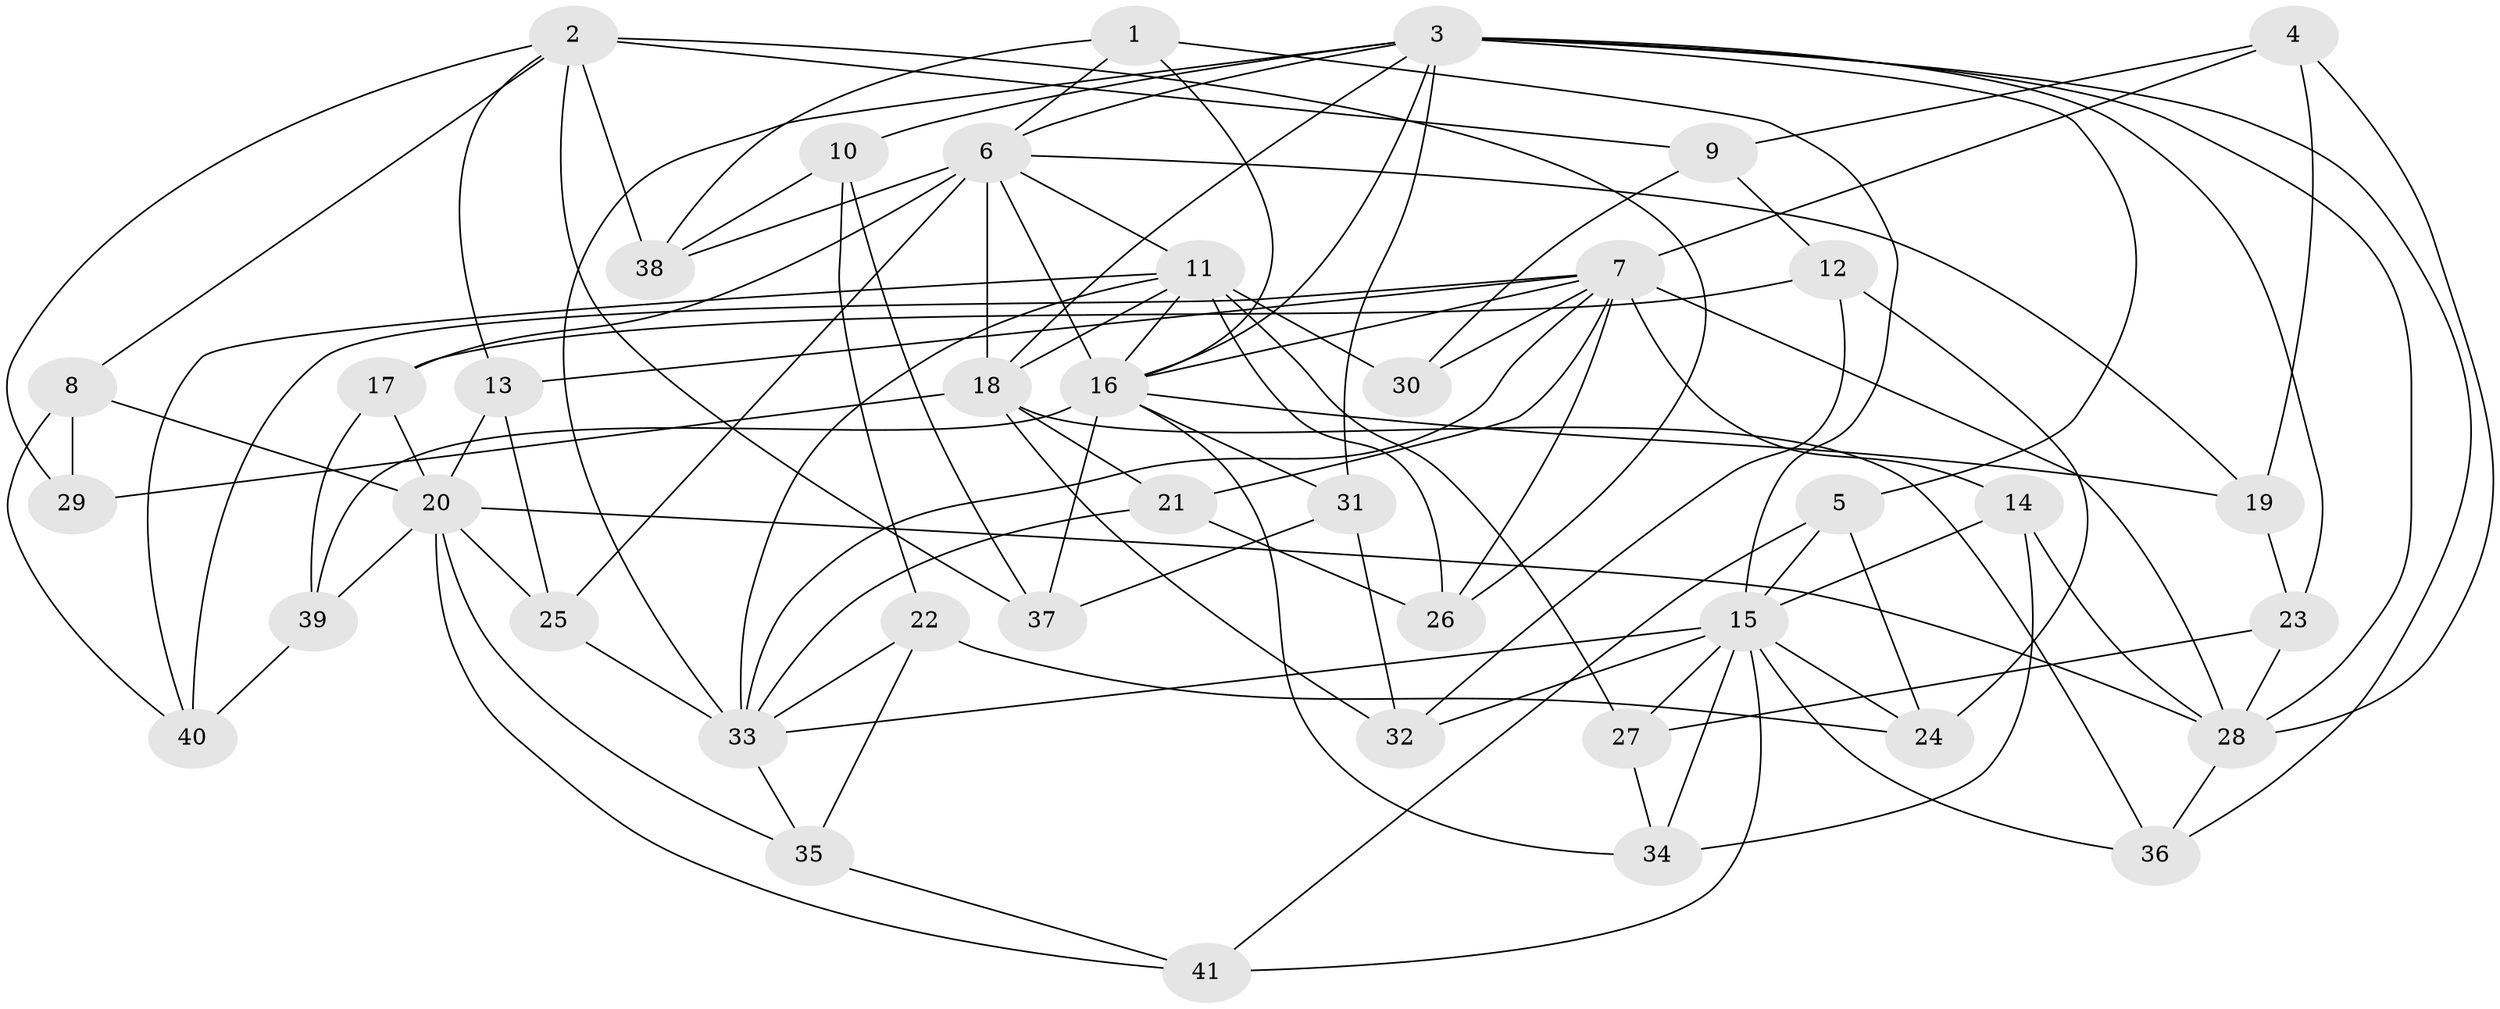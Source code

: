 // original degree distribution, {4: 1.0}
// Generated by graph-tools (version 1.1) at 2025/37/03/09/25 02:37:49]
// undirected, 41 vertices, 106 edges
graph export_dot {
graph [start="1"]
  node [color=gray90,style=filled];
  1;
  2;
  3;
  4;
  5;
  6;
  7;
  8;
  9;
  10;
  11;
  12;
  13;
  14;
  15;
  16;
  17;
  18;
  19;
  20;
  21;
  22;
  23;
  24;
  25;
  26;
  27;
  28;
  29;
  30;
  31;
  32;
  33;
  34;
  35;
  36;
  37;
  38;
  39;
  40;
  41;
  1 -- 6 [weight=1.0];
  1 -- 15 [weight=1.0];
  1 -- 16 [weight=1.0];
  1 -- 38 [weight=1.0];
  2 -- 8 [weight=1.0];
  2 -- 9 [weight=1.0];
  2 -- 13 [weight=1.0];
  2 -- 26 [weight=2.0];
  2 -- 29 [weight=1.0];
  2 -- 37 [weight=1.0];
  2 -- 38 [weight=1.0];
  3 -- 5 [weight=1.0];
  3 -- 6 [weight=1.0];
  3 -- 10 [weight=1.0];
  3 -- 16 [weight=2.0];
  3 -- 18 [weight=1.0];
  3 -- 23 [weight=1.0];
  3 -- 28 [weight=2.0];
  3 -- 31 [weight=1.0];
  3 -- 33 [weight=1.0];
  3 -- 36 [weight=1.0];
  4 -- 7 [weight=1.0];
  4 -- 9 [weight=1.0];
  4 -- 19 [weight=1.0];
  4 -- 28 [weight=1.0];
  5 -- 15 [weight=1.0];
  5 -- 24 [weight=1.0];
  5 -- 41 [weight=1.0];
  6 -- 11 [weight=2.0];
  6 -- 16 [weight=1.0];
  6 -- 17 [weight=1.0];
  6 -- 18 [weight=3.0];
  6 -- 19 [weight=1.0];
  6 -- 25 [weight=1.0];
  6 -- 38 [weight=1.0];
  7 -- 13 [weight=1.0];
  7 -- 14 [weight=1.0];
  7 -- 16 [weight=1.0];
  7 -- 21 [weight=1.0];
  7 -- 26 [weight=2.0];
  7 -- 28 [weight=1.0];
  7 -- 30 [weight=2.0];
  7 -- 33 [weight=1.0];
  7 -- 40 [weight=1.0];
  8 -- 20 [weight=1.0];
  8 -- 29 [weight=1.0];
  8 -- 40 [weight=1.0];
  9 -- 12 [weight=1.0];
  9 -- 30 [weight=1.0];
  10 -- 22 [weight=1.0];
  10 -- 37 [weight=1.0];
  10 -- 38 [weight=1.0];
  11 -- 16 [weight=2.0];
  11 -- 18 [weight=1.0];
  11 -- 26 [weight=1.0];
  11 -- 27 [weight=1.0];
  11 -- 30 [weight=1.0];
  11 -- 33 [weight=3.0];
  11 -- 40 [weight=1.0];
  12 -- 17 [weight=1.0];
  12 -- 24 [weight=1.0];
  12 -- 32 [weight=1.0];
  13 -- 20 [weight=1.0];
  13 -- 25 [weight=1.0];
  14 -- 15 [weight=1.0];
  14 -- 28 [weight=1.0];
  14 -- 34 [weight=1.0];
  15 -- 24 [weight=1.0];
  15 -- 27 [weight=1.0];
  15 -- 32 [weight=1.0];
  15 -- 33 [weight=1.0];
  15 -- 34 [weight=1.0];
  15 -- 36 [weight=1.0];
  15 -- 41 [weight=1.0];
  16 -- 19 [weight=1.0];
  16 -- 31 [weight=1.0];
  16 -- 34 [weight=1.0];
  16 -- 37 [weight=1.0];
  16 -- 39 [weight=1.0];
  17 -- 20 [weight=1.0];
  17 -- 39 [weight=1.0];
  18 -- 21 [weight=1.0];
  18 -- 29 [weight=2.0];
  18 -- 32 [weight=1.0];
  18 -- 36 [weight=1.0];
  19 -- 23 [weight=1.0];
  20 -- 25 [weight=1.0];
  20 -- 28 [weight=1.0];
  20 -- 35 [weight=1.0];
  20 -- 39 [weight=1.0];
  20 -- 41 [weight=1.0];
  21 -- 26 [weight=1.0];
  21 -- 33 [weight=1.0];
  22 -- 24 [weight=1.0];
  22 -- 33 [weight=1.0];
  22 -- 35 [weight=1.0];
  23 -- 27 [weight=1.0];
  23 -- 28 [weight=1.0];
  25 -- 33 [weight=1.0];
  27 -- 34 [weight=1.0];
  28 -- 36 [weight=1.0];
  31 -- 32 [weight=1.0];
  31 -- 37 [weight=1.0];
  33 -- 35 [weight=1.0];
  35 -- 41 [weight=1.0];
  39 -- 40 [weight=1.0];
}
